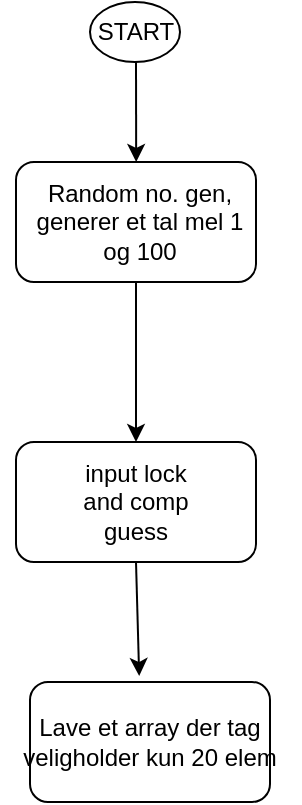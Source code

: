 <mxfile>
    <diagram id="SBO5C8sIjdt415nSijFu" name="Page-1">
        <mxGraphModel dx="887" dy="545" grid="1" gridSize="10" guides="1" tooltips="1" connect="1" arrows="1" fold="1" page="1" pageScale="1" pageWidth="850" pageHeight="1100" math="0" shadow="0">
            <root>
                <mxCell id="0"/>
                <mxCell id="1" parent="0"/>
                <mxCell id="2" value="" style="ellipse;whiteSpace=wrap;html=1;" vertex="1" parent="1">
                    <mxGeometry x="360" y="20" width="45" height="30" as="geometry"/>
                </mxCell>
                <mxCell id="3" style="edgeStyle=none;html=1;exitX=0.5;exitY=1;exitDx=0;exitDy=0;" edge="1" parent="1" source="4">
                    <mxGeometry relative="1" as="geometry">
                        <mxPoint x="383.095" y="100" as="targetPoint"/>
                    </mxGeometry>
                </mxCell>
                <mxCell id="4" value="START" style="text;html=1;align=center;verticalAlign=middle;whiteSpace=wrap;rounded=0;" vertex="1" parent="1">
                    <mxGeometry x="353" y="20" width="60" height="30" as="geometry"/>
                </mxCell>
                <mxCell id="5" value="" style="edgeStyle=none;html=1;" edge="1" parent="1" source="6" target="9">
                    <mxGeometry relative="1" as="geometry"/>
                </mxCell>
                <mxCell id="6" value="" style="rounded=1;whiteSpace=wrap;html=1;" vertex="1" parent="1">
                    <mxGeometry x="323" y="100" width="120" height="60" as="geometry"/>
                </mxCell>
                <mxCell id="7" value="Random no. gen, generer et tal mel 1 og 100" style="text;html=1;align=center;verticalAlign=middle;whiteSpace=wrap;rounded=0;" vertex="1" parent="1">
                    <mxGeometry x="330" y="115" width="110" height="30" as="geometry"/>
                </mxCell>
                <mxCell id="8" style="edgeStyle=none;html=1;exitX=0.5;exitY=1;exitDx=0;exitDy=0;entryX=0.455;entryY=-0.05;entryDx=0;entryDy=0;entryPerimeter=0;" edge="1" parent="1" source="9" target="14">
                    <mxGeometry relative="1" as="geometry">
                        <mxPoint x="240" y="360" as="targetPoint"/>
                    </mxGeometry>
                </mxCell>
                <mxCell id="9" value="" style="whiteSpace=wrap;html=1;rounded=1;" vertex="1" parent="1">
                    <mxGeometry x="323" y="240" width="120" height="60" as="geometry"/>
                </mxCell>
                <mxCell id="10" value="input lock and comp guess" style="text;html=1;align=center;verticalAlign=middle;whiteSpace=wrap;rounded=0;" vertex="1" parent="1">
                    <mxGeometry x="353" y="255" width="60" height="30" as="geometry"/>
                </mxCell>
                <mxCell id="14" value="" style="rounded=1;whiteSpace=wrap;html=1;" vertex="1" parent="1">
                    <mxGeometry x="330" y="360" width="120" height="60" as="geometry"/>
                </mxCell>
                <mxCell id="15" value="Lave et array der tag veligholder kun 20 elem" style="text;html=1;align=center;verticalAlign=middle;whiteSpace=wrap;rounded=0;" vertex="1" parent="1">
                    <mxGeometry x="315" y="375" width="150" height="30" as="geometry"/>
                </mxCell>
            </root>
        </mxGraphModel>
    </diagram>
</mxfile>